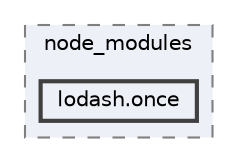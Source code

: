 digraph "C:/Users/arisc/OneDrive/Documents/GitHub/FINAL/EcoEats-Project/node_modules/lodash.once"
{
 // LATEX_PDF_SIZE
  bgcolor="transparent";
  edge [fontname=Helvetica,fontsize=10,labelfontname=Helvetica,labelfontsize=10];
  node [fontname=Helvetica,fontsize=10,shape=box,height=0.2,width=0.4];
  compound=true
  subgraph clusterdir_5091f2b68170d33f954320199e2fed0a {
    graph [ bgcolor="#edf0f7", pencolor="grey50", label="node_modules", fontname=Helvetica,fontsize=10 style="filled,dashed", URL="dir_5091f2b68170d33f954320199e2fed0a.html",tooltip=""]
  dir_546739d5a3d0c4853cdd3e7b9655db97 [label="lodash.once", fillcolor="#edf0f7", color="grey25", style="filled,bold", URL="dir_546739d5a3d0c4853cdd3e7b9655db97.html",tooltip=""];
  }
}
